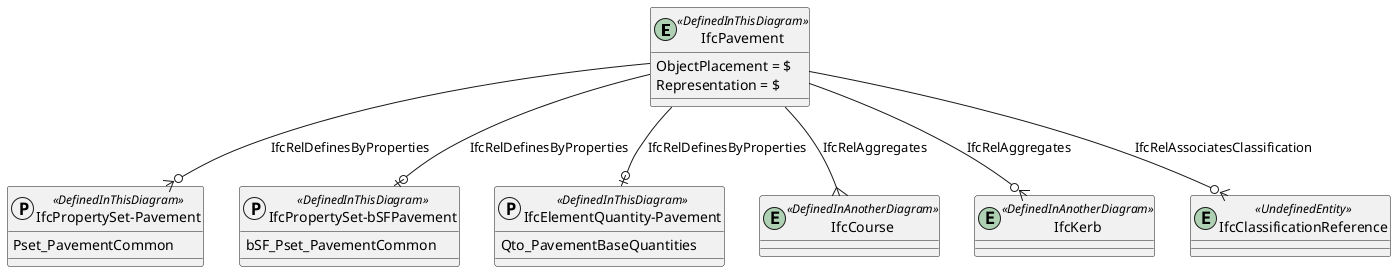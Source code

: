 @startuml 


entity IfcPavement <<DefinedInThisDiagram>>
{
  ObjectPlacement = $
  Representation = $
}

protocol "IfcPropertySet-Pavement" <<DefinedInThisDiagram>>
{
    Pset_PavementCommon
}

IfcPavement --o{ "IfcPropertySet-Pavement" : IfcRelDefinesByProperties

protocol "IfcPropertySet-bSFPavement" <<DefinedInThisDiagram>>
{
    bSF_Pset_PavementCommon
}
IfcPavement --o| "IfcPropertySet-bSFPavement" : IfcRelDefinesByProperties

protocol "IfcElementQuantity-Pavement" <<DefinedInThisDiagram>>
{
    Qto_PavementBaseQuantities
}
IfcPavement --o| "IfcElementQuantity-Pavement" : IfcRelDefinesByProperties

entity IfcCourse <<DefinedInAnotherDiagram>>
entity IfcKerb <<DefinedInAnotherDiagram>>

entity IfcClassificationReference <<UndefinedEntity>>
IfcPavement --o{ IfcClassificationReference : IfcRelAssociatesClassification


IfcPavement--{IfcCourse : IfcRelAggregates
IfcPavement--o{IfcKerb : IfcRelAggregates



@enduml
